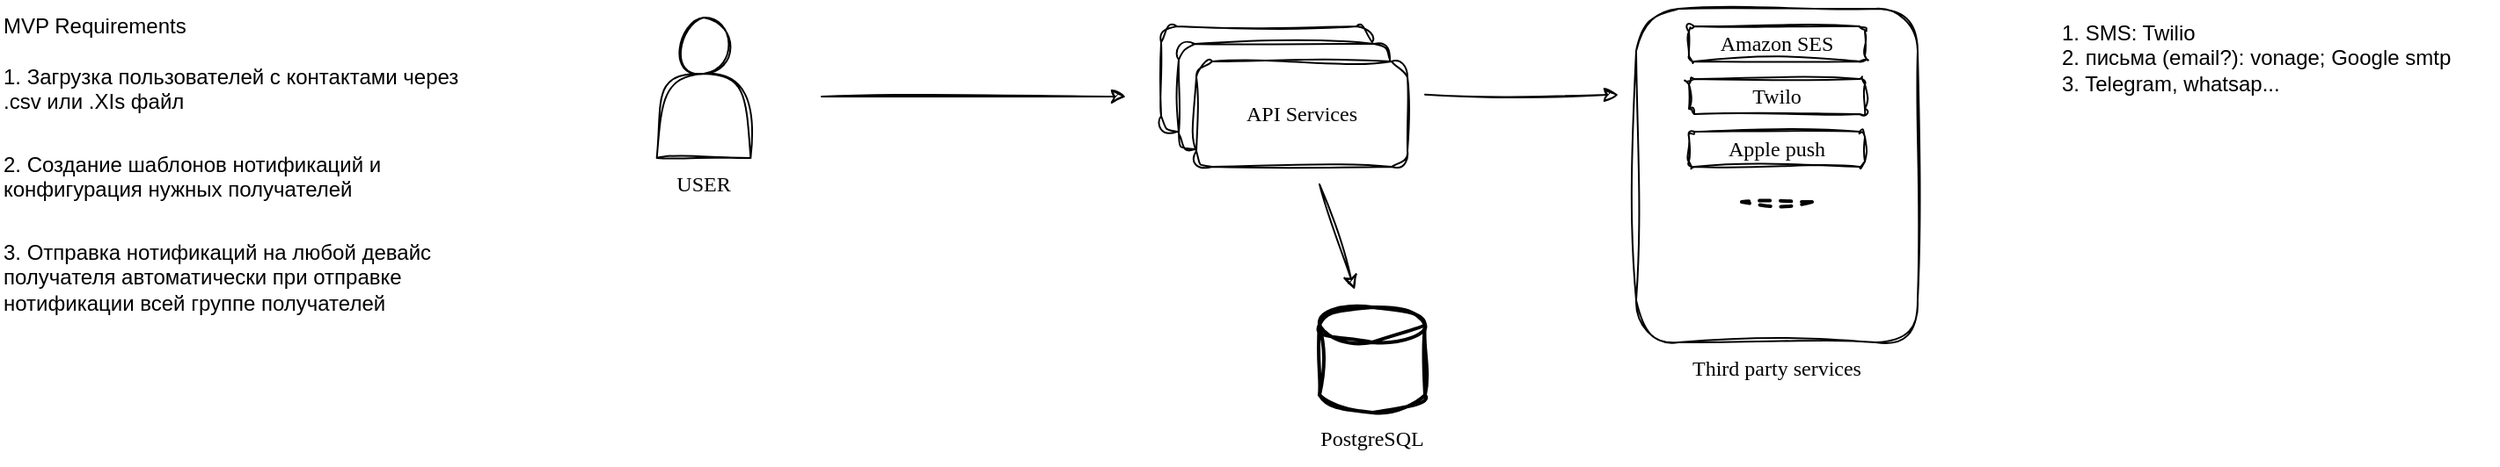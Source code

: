 <mxfile version="22.1.22" type="embed">
  <diagram name="Page-1" id="NHuu8_jGMtw6Dy8e6932">
    <mxGraphModel dx="1551" dy="703" grid="1" gridSize="10" guides="1" tooltips="1" connect="1" arrows="1" fold="1" page="1" pageScale="1" pageWidth="827" pageHeight="1169" math="0" shadow="0">
      <root>
        <mxCell id="0" />
        <mxCell id="1" parent="0" />
        <mxCell id="4iYTFElYsv--CUm3XRpb-2" value="1.&amp;nbsp;&lt;span style=&quot;background-color: initial;&quot;&gt;Загрузка пользователей с контактами через .csv или .XIs файл&lt;/span&gt;" style="text;html=1;align=left;verticalAlign=top;whiteSpace=wrap;rounded=1;sketch=1;curveFitting=1;jiggle=2;" parent="1" vertex="1">
          <mxGeometry x="80" y="370" width="280" height="50" as="geometry" />
        </mxCell>
        <mxCell id="4iYTFElYsv--CUm3XRpb-3" value="2.&amp;nbsp;&lt;span style=&quot;background-color: initial;&quot;&gt;Создание шаблонов нотификаций и конфигурация нужных получателей&lt;/span&gt;" style="text;html=1;align=left;verticalAlign=top;whiteSpace=wrap;rounded=1;sketch=1;curveFitting=1;jiggle=2;" parent="1" vertex="1">
          <mxGeometry x="80" y="420" width="280" height="50" as="geometry" />
        </mxCell>
        <mxCell id="4iYTFElYsv--CUm3XRpb-4" value="3.&amp;nbsp;&lt;span style=&quot;background-color: initial;&quot;&gt;Отправка нотификаций на любой девайс получателя автоматически при отправке нотификации всей группе получателей&lt;/span&gt;" style="text;html=1;align=left;verticalAlign=top;whiteSpace=wrap;rounded=1;sketch=1;curveFitting=1;jiggle=2;" parent="1" vertex="1">
          <mxGeometry x="80" y="470" width="280" height="70" as="geometry" />
        </mxCell>
        <mxCell id="4iYTFElYsv--CUm3XRpb-9" value="" style="group;fontFamily=Comic Sans MS;rounded=1;sketch=1;curveFitting=1;jiggle=2;" parent="1" vertex="1" connectable="0">
          <mxGeometry x="740" y="355" width="140" height="80" as="geometry" />
        </mxCell>
        <mxCell id="4iYTFElYsv--CUm3XRpb-6" value="" style="rounded=1;whiteSpace=wrap;html=1;sketch=1;curveFitting=1;jiggle=2;" parent="4iYTFElYsv--CUm3XRpb-9" vertex="1">
          <mxGeometry width="120" height="60" as="geometry" />
        </mxCell>
        <mxCell id="4iYTFElYsv--CUm3XRpb-7" value="" style="rounded=1;whiteSpace=wrap;html=1;sketch=1;curveFitting=1;jiggle=2;" parent="4iYTFElYsv--CUm3XRpb-9" vertex="1">
          <mxGeometry x="10" y="10" width="120" height="60" as="geometry" />
        </mxCell>
        <mxCell id="4iYTFElYsv--CUm3XRpb-8" value="&lt;font face=&quot;Comic Sans MS&quot;&gt;API Services&lt;/font&gt;" style="rounded=1;whiteSpace=wrap;html=1;sketch=1;curveFitting=1;jiggle=2;" parent="4iYTFElYsv--CUm3XRpb-9" vertex="1">
          <mxGeometry x="20" y="20" width="120" height="60" as="geometry" />
        </mxCell>
        <mxCell id="4iYTFElYsv--CUm3XRpb-14" value="" style="endArrow=classic;html=1;rounded=1;sketch=1;curveFitting=1;jiggle=2;" parent="1" edge="1">
          <mxGeometry width="50" height="50" relative="1" as="geometry">
            <mxPoint x="547" y="395" as="sourcePoint" />
            <mxPoint x="720" y="395" as="targetPoint" />
          </mxGeometry>
        </mxCell>
        <mxCell id="4iYTFElYsv--CUm3XRpb-17" value="" style="endArrow=classic;html=1;rounded=1;sketch=1;curveFitting=1;jiggle=2;" parent="1" edge="1">
          <mxGeometry width="50" height="50" relative="1" as="geometry">
            <mxPoint x="830" y="445" as="sourcePoint" />
            <mxPoint x="850" y="505" as="targetPoint" />
          </mxGeometry>
        </mxCell>
        <mxCell id="4iYTFElYsv--CUm3XRpb-20" value="" style="rounded=1;whiteSpace=wrap;html=1;sketch=1;curveFitting=1;jiggle=2;" parent="1" vertex="1">
          <mxGeometry x="1010" y="345" width="160" height="190" as="geometry" />
        </mxCell>
        <mxCell id="4iYTFElYsv--CUm3XRpb-21" value="Third party services" style="text;html=1;align=center;verticalAlign=middle;whiteSpace=wrap;rounded=1;fontFamily=Comic Sans MS;sketch=1;curveFitting=1;jiggle=2;" parent="1" vertex="1">
          <mxGeometry x="1030" y="535" width="120" height="30" as="geometry" />
        </mxCell>
        <mxCell id="4iYTFElYsv--CUm3XRpb-22" value="Amazon SES" style="rounded=1;whiteSpace=wrap;html=1;fontFamily=Comic Sans MS;sketch=1;curveFitting=1;jiggle=2;" parent="1" vertex="1">
          <mxGeometry x="1040" y="355" width="100" height="20" as="geometry" />
        </mxCell>
        <mxCell id="4iYTFElYsv--CUm3XRpb-23" value="Twilo" style="rounded=1;whiteSpace=wrap;html=1;fontFamily=Comic Sans MS;sketch=1;curveFitting=1;jiggle=2;" parent="1" vertex="1">
          <mxGeometry x="1040" y="385" width="100" height="20" as="geometry" />
        </mxCell>
        <mxCell id="4iYTFElYsv--CUm3XRpb-24" value="Apple push" style="rounded=1;whiteSpace=wrap;html=1;fontFamily=Comic Sans MS;sketch=1;curveFitting=1;jiggle=2;" parent="1" vertex="1">
          <mxGeometry x="1040" y="415" width="100" height="20" as="geometry" />
        </mxCell>
        <mxCell id="4iYTFElYsv--CUm3XRpb-25" value="" style="endArrow=none;dashed=1;html=1;rounded=1;fontSize=11;spacing=2;spacingTop=0;strokeWidth=2;sketch=1;curveFitting=1;jiggle=2;" parent="1" edge="1">
          <mxGeometry width="50" height="50" relative="1" as="geometry">
            <mxPoint x="1110" y="455" as="sourcePoint" />
            <mxPoint x="1070.001" y="455" as="targetPoint" />
          </mxGeometry>
        </mxCell>
        <mxCell id="4iYTFElYsv--CUm3XRpb-26" value="" style="endArrow=classic;html=1;rounded=1;sketch=1;curveFitting=1;jiggle=2;" parent="1" edge="1">
          <mxGeometry width="50" height="50" relative="1" as="geometry">
            <mxPoint x="890" y="393.82" as="sourcePoint" />
            <mxPoint x="1000" y="394" as="targetPoint" />
          </mxGeometry>
        </mxCell>
        <mxCell id="4iYTFElYsv--CUm3XRpb-27" value="1. SMS: Twilio&lt;div&gt;2. письма (email?): vonage; Google smtp&lt;br&gt;3. Telegram, whatsap...&lt;/div&gt;" style="text;html=1;align=left;verticalAlign=top;whiteSpace=wrap;rounded=1;sketch=1;curveFitting=1;jiggle=2;" parent="1" vertex="1">
          <mxGeometry x="1250" y="345" width="250" height="80" as="geometry" />
        </mxCell>
        <mxCell id="4iYTFElYsv--CUm3XRpb-28" value="MVP Requirements" style="text;html=1;align=left;verticalAlign=middle;whiteSpace=wrap;rounded=1;sketch=1;curveFitting=1;jiggle=2;" parent="1" vertex="1">
          <mxGeometry x="80" y="340" width="140" height="30" as="geometry" />
        </mxCell>
        <mxCell id="4iYTFElYsv--CUm3XRpb-77" value="" style="group;sketch=1;curveFitting=1;jiggle=2;" parent="1" vertex="1" connectable="0">
          <mxGeometry x="830" y="515" width="60" height="90" as="geometry" />
        </mxCell>
        <mxCell id="4iYTFElYsv--CUm3XRpb-15" value="" style="strokeWidth=2;html=1;shape=mxgraph.flowchart.database;whiteSpace=wrap;rounded=1;sketch=1;curveFitting=1;jiggle=2;" parent="4iYTFElYsv--CUm3XRpb-77" vertex="1">
          <mxGeometry width="60" height="60" as="geometry" />
        </mxCell>
        <mxCell id="4iYTFElYsv--CUm3XRpb-18" value="PostgreSQL" style="text;html=1;align=center;verticalAlign=middle;whiteSpace=wrap;rounded=1;fontFamily=Comic Sans MS;sketch=1;curveFitting=1;jiggle=2;" parent="4iYTFElYsv--CUm3XRpb-77" vertex="1">
          <mxGeometry y="60" width="60" height="30" as="geometry" />
        </mxCell>
        <mxCell id="4iYTFElYsv--CUm3XRpb-105" value="" style="group" parent="1" vertex="1" connectable="0">
          <mxGeometry x="450" y="350" width="60" height="110" as="geometry" />
        </mxCell>
        <mxCell id="4iYTFElYsv--CUm3XRpb-106" value="" style="shape=actor;whiteSpace=wrap;html=1;sketch=1;hachureGap=4;jiggle=2;curveFitting=1;fontFamily=Architects Daughter;fontSource=https%3A%2F%2Ffonts.googleapis.com%2Fcss%3Ffamily%3DArchitects%2BDaughter;" parent="4iYTFElYsv--CUm3XRpb-105" vertex="1">
          <mxGeometry x="3.33" width="53.33" height="80" as="geometry" />
        </mxCell>
        <mxCell id="4iYTFElYsv--CUm3XRpb-107" value="USER" style="text;html=1;align=center;verticalAlign=middle;whiteSpace=wrap;rounded=1;fontFamily=Comic Sans MS;sketch=1;curveFitting=1;jiggle=2;" parent="4iYTFElYsv--CUm3XRpb-105" vertex="1">
          <mxGeometry y="80" width="60" height="30" as="geometry" />
        </mxCell>
      </root>
    </mxGraphModel>
  </diagram>
</mxfile>
